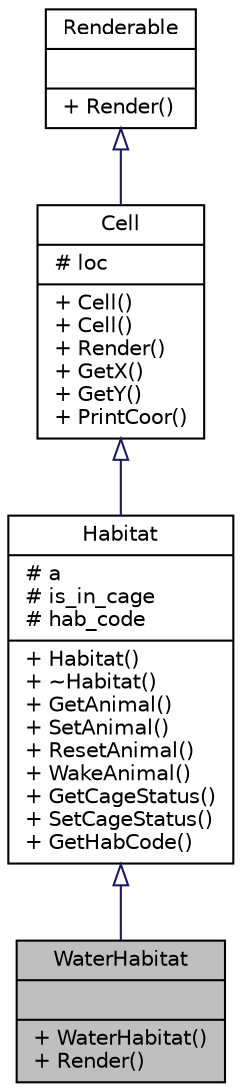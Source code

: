 digraph "WaterHabitat"
{
  edge [fontname="Helvetica",fontsize="10",labelfontname="Helvetica",labelfontsize="10"];
  node [fontname="Helvetica",fontsize="10",shape=record];
  Node1 [label="{WaterHabitat\n||+ WaterHabitat()\l+ Render()\l}",height=0.2,width=0.4,color="black", fillcolor="grey75", style="filled", fontcolor="black"];
  Node2 -> Node1 [dir="back",color="midnightblue",fontsize="10",style="solid",arrowtail="onormal"];
  Node2 [label="{Habitat\n|# a\l# is_in_cage\l# hab_code\l|+ Habitat()\l+ ~Habitat()\l+ GetAnimal()\l+ SetAnimal()\l+ ResetAnimal()\l+ WakeAnimal()\l+ GetCageStatus()\l+ SetCageStatus()\l+ GetHabCode()\l}",height=0.2,width=0.4,color="black", fillcolor="white", style="filled",URL="$classHabitat.html"];
  Node3 -> Node2 [dir="back",color="midnightblue",fontsize="10",style="solid",arrowtail="onormal"];
  Node3 [label="{Cell\n|# loc\l|+ Cell()\l+ Cell()\l+ Render()\l+ GetX()\l+ GetY()\l+ PrintCoor()\l}",height=0.2,width=0.4,color="black", fillcolor="white", style="filled",URL="$classCell.html"];
  Node4 -> Node3 [dir="back",color="midnightblue",fontsize="10",style="solid",arrowtail="onormal"];
  Node4 [label="{Renderable\n||+ Render()\l}",height=0.2,width=0.4,color="black", fillcolor="white", style="filled",URL="$classRenderable.html"];
}

